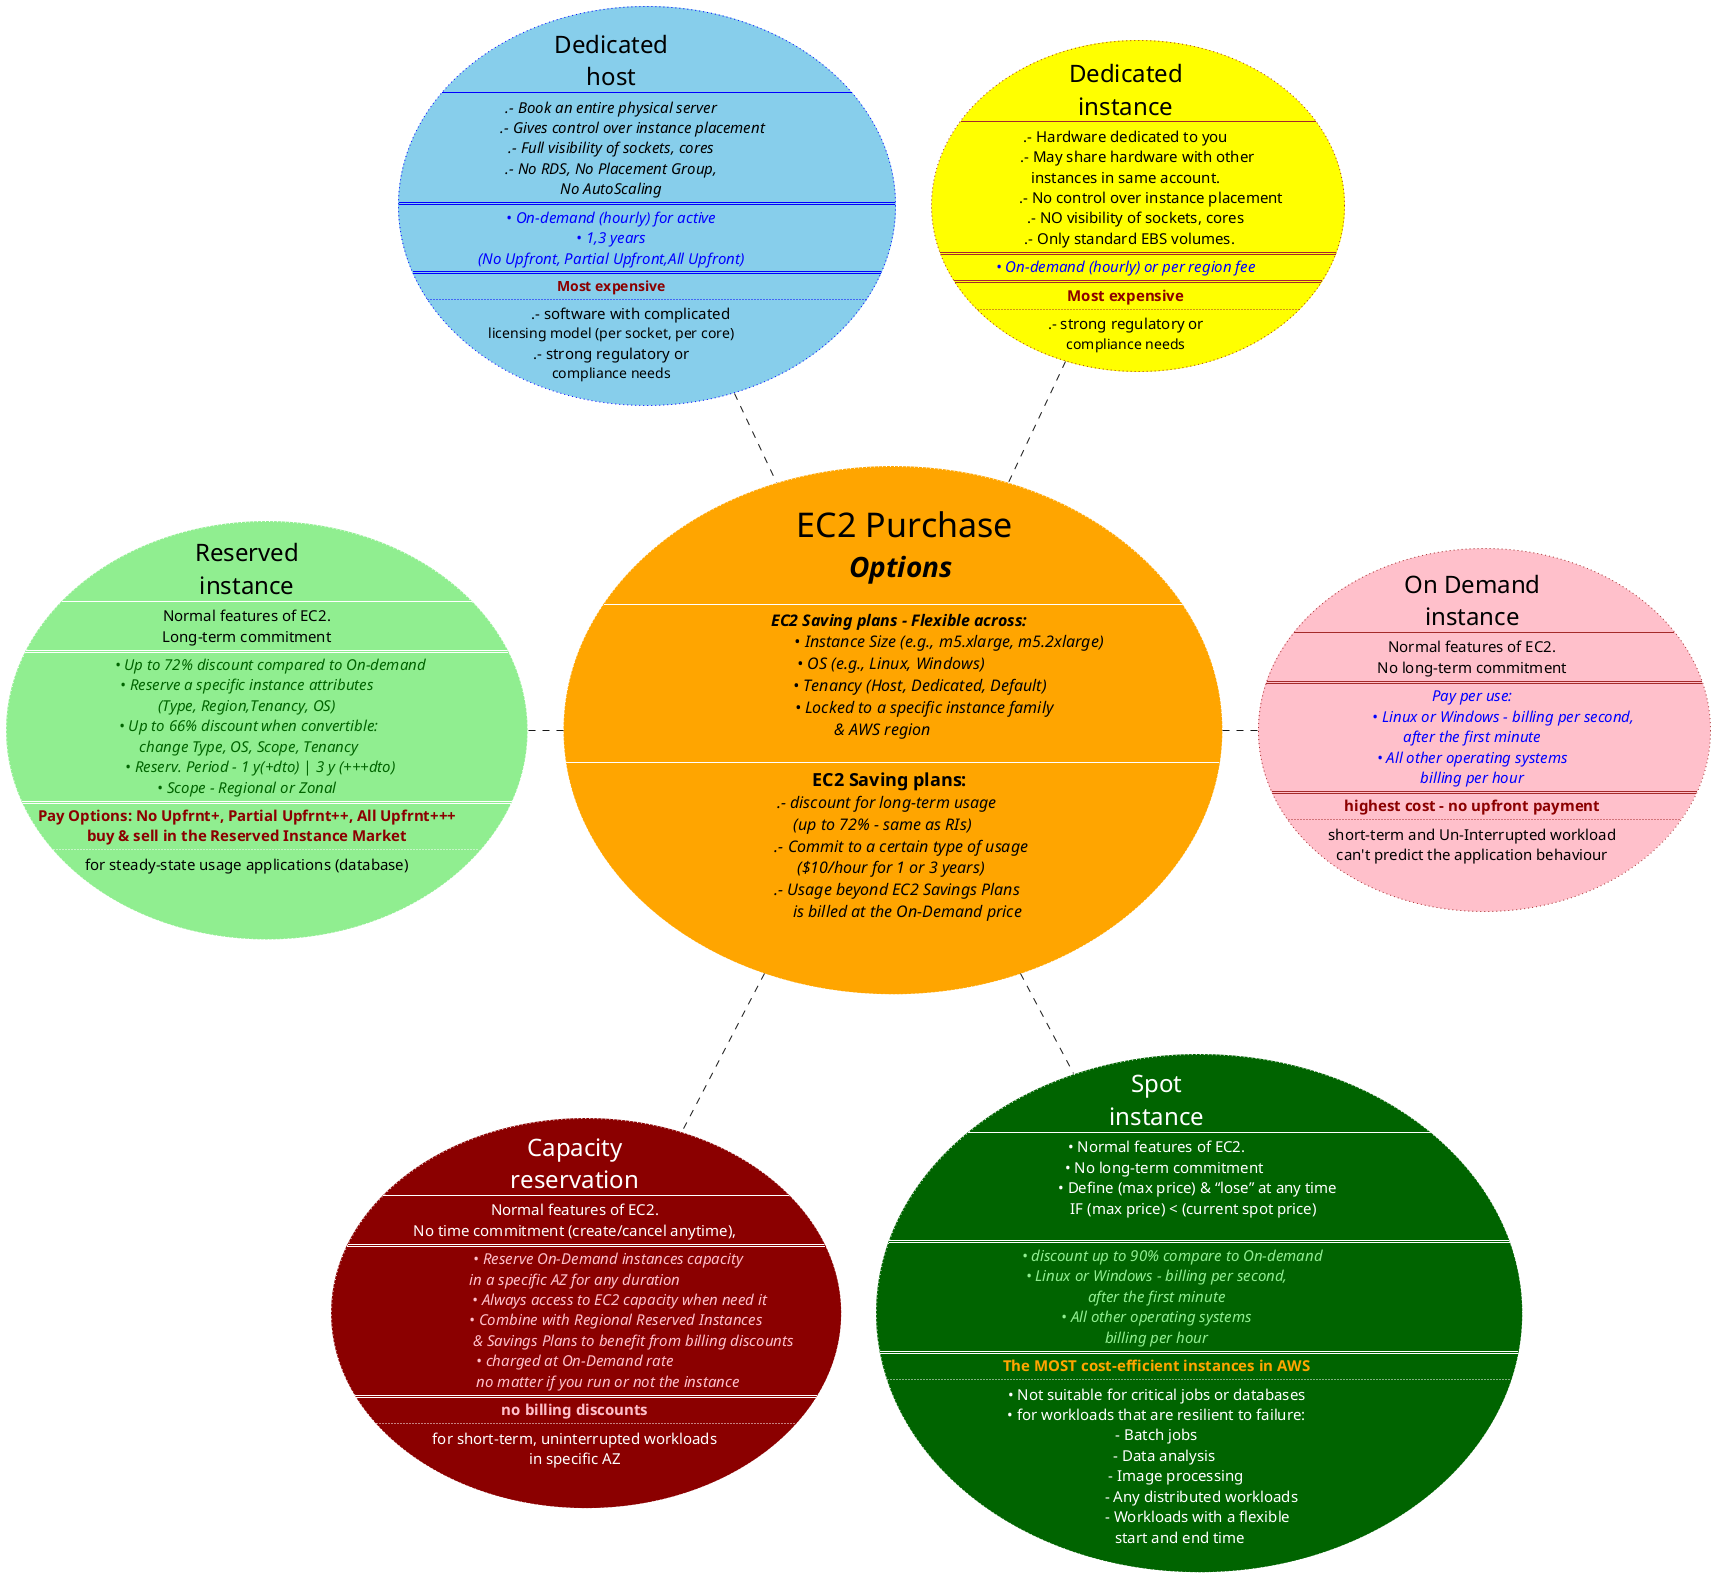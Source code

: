 @startuml

usecase purchase_options #orange;line:white;line.dotted;text:black [
  <font:impact><size:34>     EC2 Purchase</size></font>
  <i><size:28><b>     Options</b></size></i>

  ----
  <b><i><size:16>        EC2 Saving plans - Flexible across:
<i><size:16>                                • Instance Size (e.g., m5.xlarge, m5.2xlarge)
<i><size:16>    • OS (e.g., Linux, Windows)
<i><size:16>                  • Tenancy (Host, Dedicated, Default)
<i><size:16>                    • Locked to a specific instance family
<i><size:16>& AWS region

  ----
<b><size:18>   EC2 Saving plans:
<i><size:16>  .- discount for long-term usage
<i><size:16>(up to 72% - same as RIs)
<i><size:16>         .- Commit to a certain type of usage
<i><size:16>    ($10/hour for 1 or 3 years)
<i><size:16>       .- Usage beyond EC2 Savings Plans
<i><size:16>            is billed at the On-Demand price
\n
]

usecase dedicated_host #skyblue;line:blue;line.dotted;text:black [
 <font:impact><size:24>Dedicated</size></font>
 <font:impact><size:24>host</size></font>
----
<i><size:15>.- Book an entire physical server
<i><size:15>           .- Gives control over instance placement
<i><size:15>.- Full visibility of sockets, cores
<i><size:15>.- No RDS, No Placement Group,
<i><size:15>No AutoScaling
====
<i><size:15><color:blue>• On-demand (hourly) for active</color></i>
<i><size:15><color:blue>• 1,3 years</color></i>
<i><size:15><color:blue>(No Upfront, Partial Upfront,All Upfront)</color></i>
====
<b><color:darkred>Most expensive</color></b>
....
<size:15>          .- software with complicated
licensing model (per socket, per core)
<size:15>.- strong regulatory or
compliance needs
]

usecase dedicated_instance #yellow;line:brown;line.dotted;text:black [
 <font:impact><size:24>Dedicated</size></font>
 <font:impact><size:24>instance</size></font>
----
<size:15>.- Hardware dedicated to you
<size:15>      .- May share hardware with other
<size:15>instances in same account.
<size:15>             .- No control over instance placement
<size:15>     .- NO visibility of sockets, cores
<size:15>  .- Only standard EBS volumes.
====
<i><size:15><color:blue>• On-demand (hourly) or per region fee</color></i>
====
<b><size:15><color:darkred>Most expensive</color></b>
....
<size:15>.- strong regulatory or
compliance needs
]

usecase ec2_ondemand #pink;line:brown;line.dotted;text:black [
 <font:impact><size:24>On Demand</size></font>
 <font:impact><size:24>instance</size></font>
----
<size:15>Normal features of EC2.
<size:15>No long-term commitment
====
<i><size:15><color:blue>Pay per use:
<i><size:15><color:blue>                • Linux or Windows - billing per second,
<i><size:15><color:blue>after the first minute
<i><size:15><color:blue>• All other operating systems
<i><size:15><color:blue>billing per hour
====
<b><size:15><color:darkred>highest cost - no upfront payment
....
<size:15>short-term and Un-Interrupted workload
<size:15>can't predict the application behaviour
]


usecase ec2_capacity_reservation #darkred;line:white;line.dotted;text:white [
 <font:impact><size:24>Capacity</size></font>
 <font:impact><size:24>reservation</size></font>
----
<size:15>Normal features of EC2.
<size:15>No time commitment (create/cancel anytime),
====
<i><size:15><color:pink>                 • Reserve On-Demand instances capacity
<i><size:15><color:pink>in a specific AZ for any duration
<i><size:15><color:pink>                       • Always access to EC2 capacity when need it
<i><size:15><color:pink>                     • Combine with Regional Reserved Instances
<i><size:15><color:pink>                              & Savings Plans to benefit from billing discounts
<i><size:15><color:pink>• charged at On-Demand rate
<i><size:15><color:pink>                 no matter if you run or not the instance
====
<b><size:15><color:pink>no billing discounts
....
<size:15>for short-term, uninterrupted workloads
<size:15>in specific AZ
]



usecase ec2_spot_instance #darkgreen;line:white;line.dotted;text:white [
 <font:impact><size:24>Spot</size></font>
 <font:impact><size:24>instance</size></font>
----
<size:15>• Normal features of EC2.
<size:15>    • No long-term commitment
<size:15>                     • Define (max price) & “lose” at any time
<size:15>                   IF (max price) < (current spot price)

====
<i><size:15><color:lightgreen>        • discount up to 90% compare to On-demand
<i><size:15><color:lightgreen>• Linux or Windows - billing per second,
<i><size:15><color:lightgreen>after the first minute
<i><size:15><color:lightgreen>• All other operating systems
<i><size:15><color:lightgreen>billing per hour
====
<b><size:15><color:orange>The MOST cost-efficient instances in AWS
....
<size:15>• Not suitable for critical jobs or databases
<size:15>• for workloads that are resilient to failure:
<size:15>- Batch jobs
<size:15>    - Data analysis
<size:15>          - Image processing
<size:15>                       - Any distributed workloads
<size:15>                     - Workloads with a flexible
<size:15>            start and end time
]




usecase ec2_reserved_instance #lightgreen;line:white;line.dotted;text:black [
 <font:impact><size:24>Reserved</size></font>
 <font:impact><size:24>instance</size></font>
----
<size:15>Normal features of EC2.
<size:15>Long-term commitment
====
<i><size:15><color:darkgreen>            • Up to 72% discount compared to On-demand
<i><size:15><color:darkgreen>• Reserve a specific instance attributes
<i><size:15><color:darkgreen>(Type, Region,Tenancy, OS)
<i><size:15><color:darkgreen> • Up to 66% discount when convertible:
<i><size:15><color:darkgreen> change Type, OS, Scope, Tenancy
<i><size:15><color:darkgreen>       • Reserv. Period – 1 y(+dto) | 3 y (+++dto)
<i><size:15><color:darkgreen>• Scope – Regional or Zonal
====
<b><size:15><color:darkred>Pay Options: No Upfrnt+, Partial Upfrnt++, All Upfrnt+++
<b><size:15><color:darkred>buy & sell in the Reserved Instance Market
....
<size:15>for steady-state usage applications (database)

]




purchase_options ..r.. ec2_ondemand
purchase_options .u. dedicated_instance
purchase_options .u. dedicated_host
purchase_options .d. ec2_capacity_reservation
purchase_options .d. ec2_spot_instance
purchase_options .l. ec2_reserved_instance
@enduml